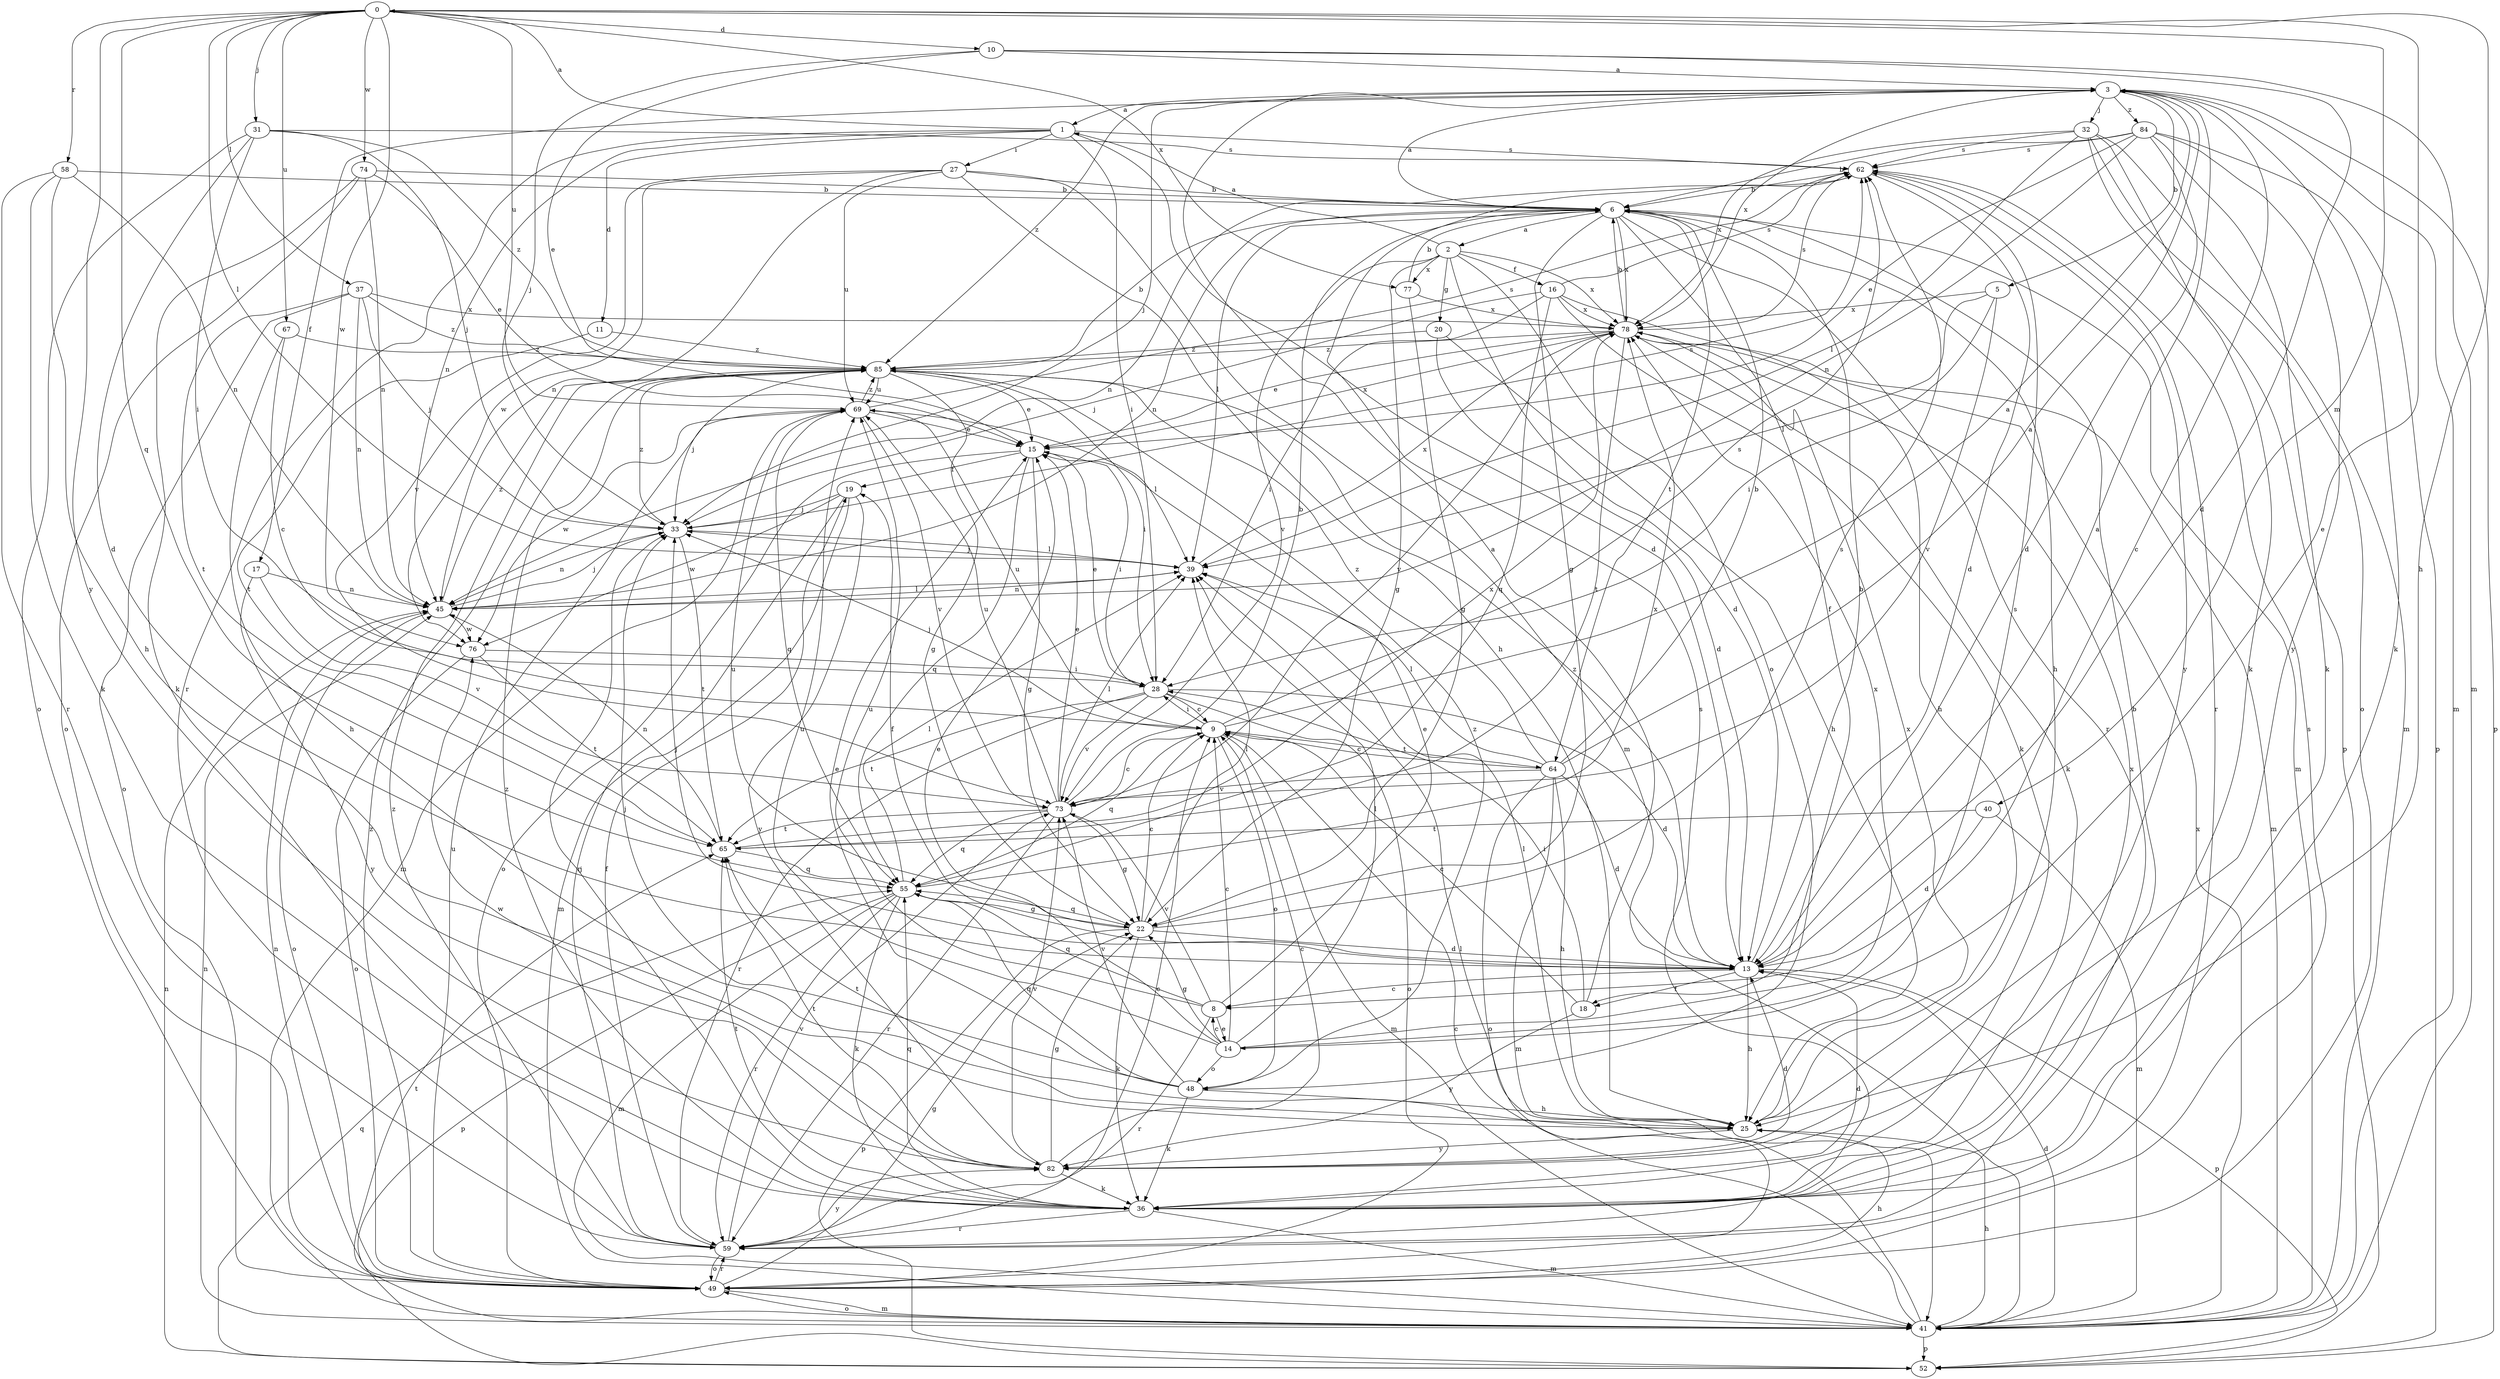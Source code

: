 strict digraph  {
0;
1;
2;
3;
5;
6;
8;
9;
10;
11;
13;
14;
15;
16;
17;
18;
19;
20;
22;
25;
27;
28;
31;
32;
33;
36;
37;
39;
40;
41;
45;
48;
49;
52;
55;
58;
59;
62;
64;
65;
67;
69;
73;
74;
76;
77;
78;
82;
84;
85;
0 -> 10  [label=d];
0 -> 14  [label=e];
0 -> 25  [label=h];
0 -> 31  [label=j];
0 -> 37  [label=l];
0 -> 39  [label=l];
0 -> 40  [label=m];
0 -> 55  [label=q];
0 -> 58  [label=r];
0 -> 67  [label=u];
0 -> 69  [label=u];
0 -> 74  [label=w];
0 -> 76  [label=w];
0 -> 77  [label=x];
0 -> 82  [label=y];
1 -> 0  [label=a];
1 -> 11  [label=d];
1 -> 13  [label=d];
1 -> 27  [label=i];
1 -> 28  [label=i];
1 -> 45  [label=n];
1 -> 59  [label=r];
1 -> 62  [label=s];
2 -> 1  [label=a];
2 -> 13  [label=d];
2 -> 16  [label=f];
2 -> 20  [label=g];
2 -> 22  [label=g];
2 -> 48  [label=o];
2 -> 73  [label=v];
2 -> 77  [label=x];
2 -> 78  [label=x];
3 -> 1  [label=a];
3 -> 5  [label=b];
3 -> 8  [label=c];
3 -> 17  [label=f];
3 -> 32  [label=j];
3 -> 33  [label=j];
3 -> 36  [label=k];
3 -> 41  [label=m];
3 -> 52  [label=p];
3 -> 78  [label=x];
3 -> 84  [label=z];
3 -> 85  [label=z];
5 -> 28  [label=i];
5 -> 39  [label=l];
5 -> 73  [label=v];
5 -> 78  [label=x];
6 -> 2  [label=a];
6 -> 3  [label=a];
6 -> 18  [label=f];
6 -> 22  [label=g];
6 -> 25  [label=h];
6 -> 39  [label=l];
6 -> 41  [label=m];
6 -> 45  [label=n];
6 -> 59  [label=r];
6 -> 64  [label=t];
6 -> 78  [label=x];
8 -> 14  [label=e];
8 -> 15  [label=e];
8 -> 55  [label=q];
8 -> 59  [label=r];
8 -> 69  [label=u];
8 -> 73  [label=v];
9 -> 3  [label=a];
9 -> 28  [label=i];
9 -> 33  [label=j];
9 -> 41  [label=m];
9 -> 48  [label=o];
9 -> 55  [label=q];
9 -> 62  [label=s];
9 -> 64  [label=t];
9 -> 69  [label=u];
10 -> 3  [label=a];
10 -> 13  [label=d];
10 -> 15  [label=e];
10 -> 33  [label=j];
10 -> 41  [label=m];
11 -> 65  [label=t];
11 -> 85  [label=z];
13 -> 3  [label=a];
13 -> 6  [label=b];
13 -> 8  [label=c];
13 -> 18  [label=f];
13 -> 19  [label=f];
13 -> 25  [label=h];
13 -> 33  [label=j];
13 -> 52  [label=p];
13 -> 85  [label=z];
14 -> 8  [label=c];
14 -> 9  [label=c];
14 -> 15  [label=e];
14 -> 22  [label=g];
14 -> 39  [label=l];
14 -> 48  [label=o];
14 -> 62  [label=s];
14 -> 69  [label=u];
14 -> 78  [label=x];
15 -> 19  [label=f];
15 -> 22  [label=g];
15 -> 28  [label=i];
15 -> 49  [label=o];
15 -> 55  [label=q];
15 -> 78  [label=x];
16 -> 25  [label=h];
16 -> 28  [label=i];
16 -> 33  [label=j];
16 -> 36  [label=k];
16 -> 55  [label=q];
16 -> 62  [label=s];
16 -> 78  [label=x];
17 -> 45  [label=n];
17 -> 73  [label=v];
17 -> 82  [label=y];
18 -> 3  [label=a];
18 -> 9  [label=c];
18 -> 28  [label=i];
18 -> 82  [label=y];
19 -> 33  [label=j];
19 -> 41  [label=m];
19 -> 59  [label=r];
19 -> 76  [label=w];
19 -> 82  [label=y];
20 -> 13  [label=d];
20 -> 25  [label=h];
20 -> 85  [label=z];
22 -> 9  [label=c];
22 -> 13  [label=d];
22 -> 36  [label=k];
22 -> 39  [label=l];
22 -> 52  [label=p];
22 -> 55  [label=q];
22 -> 62  [label=s];
22 -> 69  [label=u];
25 -> 39  [label=l];
25 -> 65  [label=t];
25 -> 78  [label=x];
25 -> 82  [label=y];
27 -> 6  [label=b];
27 -> 25  [label=h];
27 -> 41  [label=m];
27 -> 45  [label=n];
27 -> 69  [label=u];
27 -> 73  [label=v];
27 -> 76  [label=w];
28 -> 9  [label=c];
28 -> 13  [label=d];
28 -> 15  [label=e];
28 -> 49  [label=o];
28 -> 59  [label=r];
28 -> 65  [label=t];
28 -> 73  [label=v];
31 -> 13  [label=d];
31 -> 28  [label=i];
31 -> 33  [label=j];
31 -> 49  [label=o];
31 -> 62  [label=s];
31 -> 85  [label=z];
32 -> 36  [label=k];
32 -> 39  [label=l];
32 -> 41  [label=m];
32 -> 49  [label=o];
32 -> 52  [label=p];
32 -> 62  [label=s];
32 -> 78  [label=x];
33 -> 39  [label=l];
33 -> 45  [label=n];
33 -> 62  [label=s];
33 -> 65  [label=t];
33 -> 85  [label=z];
36 -> 6  [label=b];
36 -> 13  [label=d];
36 -> 33  [label=j];
36 -> 41  [label=m];
36 -> 55  [label=q];
36 -> 59  [label=r];
36 -> 65  [label=t];
36 -> 78  [label=x];
36 -> 85  [label=z];
37 -> 33  [label=j];
37 -> 45  [label=n];
37 -> 49  [label=o];
37 -> 65  [label=t];
37 -> 78  [label=x];
37 -> 85  [label=z];
39 -> 33  [label=j];
39 -> 45  [label=n];
39 -> 78  [label=x];
40 -> 13  [label=d];
40 -> 41  [label=m];
40 -> 65  [label=t];
41 -> 9  [label=c];
41 -> 13  [label=d];
41 -> 25  [label=h];
41 -> 39  [label=l];
41 -> 45  [label=n];
41 -> 49  [label=o];
41 -> 52  [label=p];
41 -> 65  [label=t];
41 -> 78  [label=x];
45 -> 33  [label=j];
45 -> 39  [label=l];
45 -> 49  [label=o];
45 -> 76  [label=w];
45 -> 85  [label=z];
48 -> 15  [label=e];
48 -> 25  [label=h];
48 -> 33  [label=j];
48 -> 36  [label=k];
48 -> 55  [label=q];
48 -> 73  [label=v];
48 -> 85  [label=z];
49 -> 22  [label=g];
49 -> 25  [label=h];
49 -> 41  [label=m];
49 -> 45  [label=n];
49 -> 59  [label=r];
49 -> 62  [label=s];
49 -> 69  [label=u];
49 -> 85  [label=z];
52 -> 45  [label=n];
52 -> 55  [label=q];
55 -> 22  [label=g];
55 -> 36  [label=k];
55 -> 39  [label=l];
55 -> 41  [label=m];
55 -> 52  [label=p];
55 -> 59  [label=r];
55 -> 78  [label=x];
58 -> 6  [label=b];
58 -> 25  [label=h];
58 -> 36  [label=k];
58 -> 45  [label=n];
58 -> 59  [label=r];
59 -> 9  [label=c];
59 -> 19  [label=f];
59 -> 49  [label=o];
59 -> 62  [label=s];
59 -> 73  [label=v];
59 -> 82  [label=y];
59 -> 85  [label=z];
62 -> 6  [label=b];
62 -> 13  [label=d];
62 -> 45  [label=n];
62 -> 59  [label=r];
62 -> 82  [label=y];
64 -> 3  [label=a];
64 -> 6  [label=b];
64 -> 9  [label=c];
64 -> 13  [label=d];
64 -> 25  [label=h];
64 -> 39  [label=l];
64 -> 41  [label=m];
64 -> 49  [label=o];
64 -> 73  [label=v];
64 -> 85  [label=z];
65 -> 45  [label=n];
65 -> 55  [label=q];
65 -> 78  [label=x];
67 -> 9  [label=c];
67 -> 25  [label=h];
67 -> 85  [label=z];
69 -> 15  [label=e];
69 -> 39  [label=l];
69 -> 41  [label=m];
69 -> 55  [label=q];
69 -> 62  [label=s];
69 -> 73  [label=v];
69 -> 76  [label=w];
69 -> 85  [label=z];
73 -> 6  [label=b];
73 -> 9  [label=c];
73 -> 15  [label=e];
73 -> 22  [label=g];
73 -> 39  [label=l];
73 -> 55  [label=q];
73 -> 59  [label=r];
73 -> 65  [label=t];
73 -> 69  [label=u];
74 -> 6  [label=b];
74 -> 15  [label=e];
74 -> 36  [label=k];
74 -> 45  [label=n];
74 -> 49  [label=o];
76 -> 28  [label=i];
76 -> 49  [label=o];
76 -> 65  [label=t];
77 -> 6  [label=b];
77 -> 22  [label=g];
77 -> 78  [label=x];
78 -> 6  [label=b];
78 -> 15  [label=e];
78 -> 36  [label=k];
78 -> 41  [label=m];
78 -> 62  [label=s];
78 -> 65  [label=t];
78 -> 73  [label=v];
78 -> 85  [label=z];
82 -> 9  [label=c];
82 -> 13  [label=d];
82 -> 22  [label=g];
82 -> 36  [label=k];
82 -> 65  [label=t];
82 -> 73  [label=v];
82 -> 76  [label=w];
84 -> 6  [label=b];
84 -> 13  [label=d];
84 -> 15  [label=e];
84 -> 36  [label=k];
84 -> 45  [label=n];
84 -> 52  [label=p];
84 -> 62  [label=s];
84 -> 82  [label=y];
85 -> 6  [label=b];
85 -> 15  [label=e];
85 -> 22  [label=g];
85 -> 28  [label=i];
85 -> 33  [label=j];
85 -> 69  [label=u];
}
